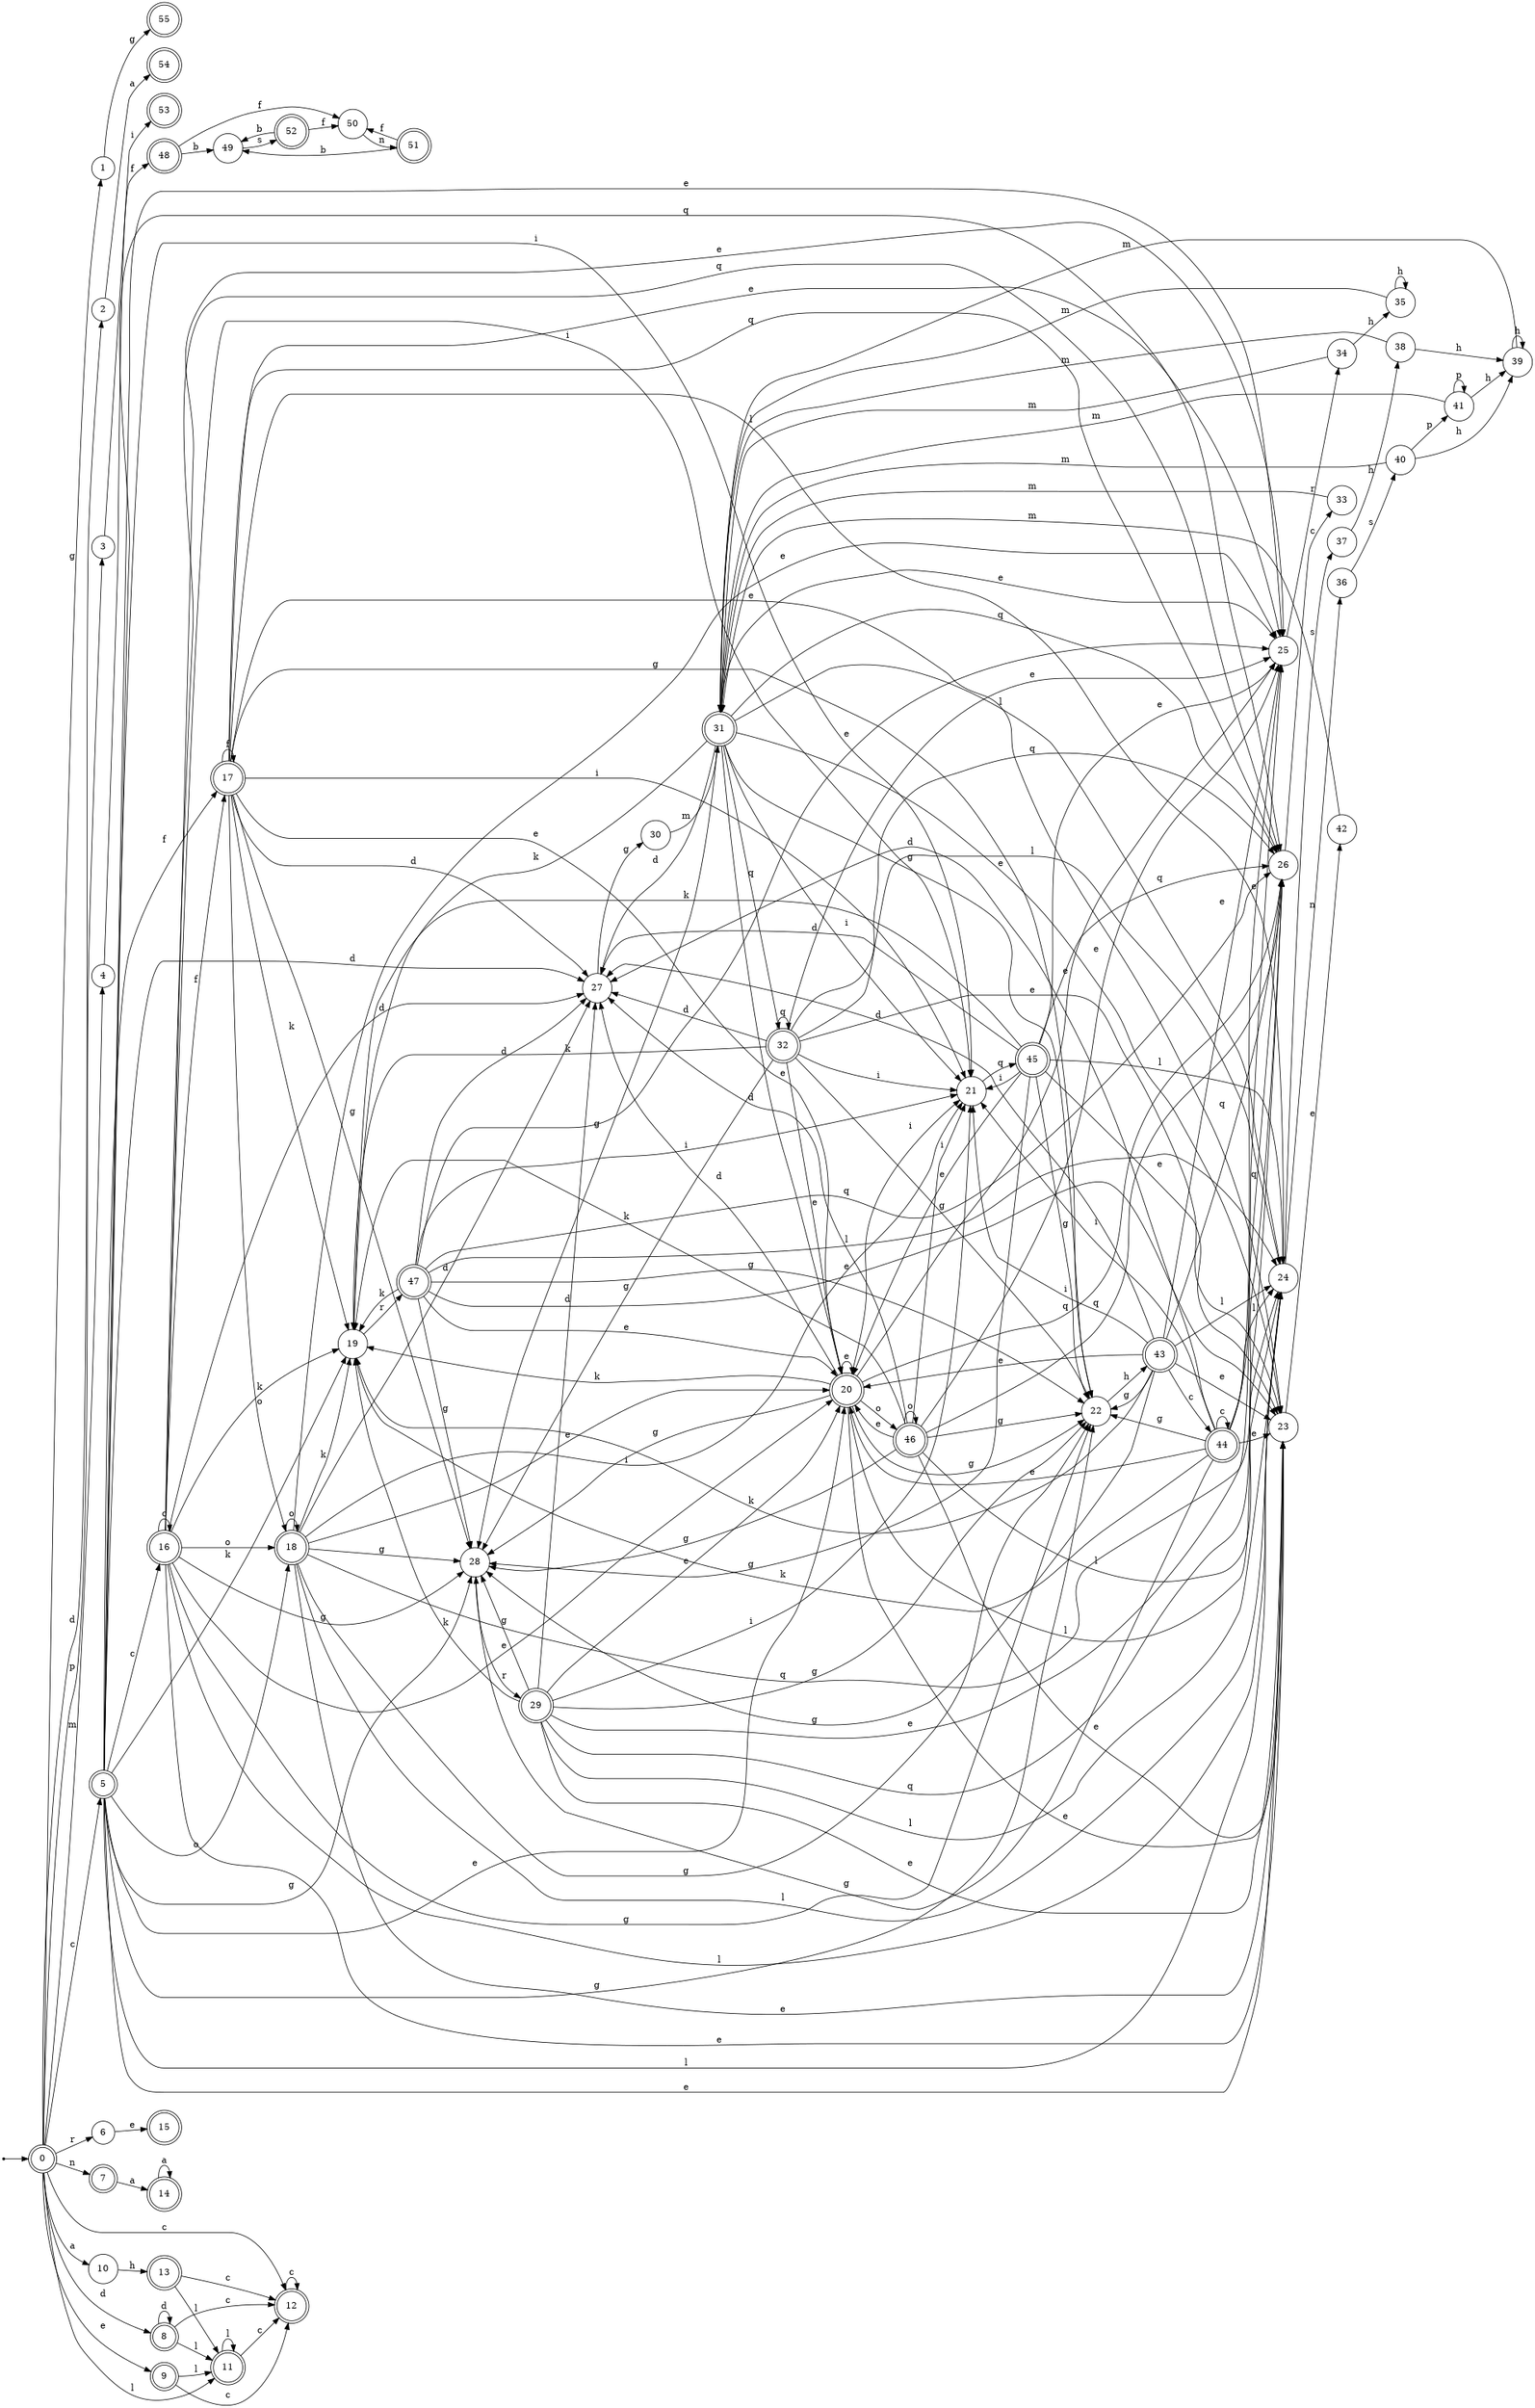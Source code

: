 digraph finite_state_machine {
rankdir=LR;
size="20,20";
node [shape = point]; "dummy0"
node [shape = doublecircle]; "0";"dummy0" -> "0";
node [shape = circle]; "1";
node [shape = circle]; "2";
node [shape = circle]; "3";
node [shape = circle]; "4";
node [shape = doublecircle]; "5";node [shape = circle]; "6";
node [shape = doublecircle]; "7";node [shape = doublecircle]; "8";node [shape = doublecircle]; "9";node [shape = circle]; "10";
node [shape = doublecircle]; "11";node [shape = doublecircle]; "12";node [shape = doublecircle]; "13";node [shape = doublecircle]; "14";node [shape = doublecircle]; "15";node [shape = doublecircle]; "16";node [shape = doublecircle]; "17";node [shape = doublecircle]; "18";node [shape = circle]; "19";
node [shape = doublecircle]; "20";node [shape = circle]; "21";
node [shape = circle]; "22";
node [shape = circle]; "23";
node [shape = circle]; "24";
node [shape = circle]; "25";
node [shape = circle]; "26";
node [shape = circle]; "27";
node [shape = circle]; "28";
node [shape = doublecircle]; "29";node [shape = circle]; "30";
node [shape = doublecircle]; "31";node [shape = doublecircle]; "32";node [shape = circle]; "33";
node [shape = circle]; "34";
node [shape = circle]; "35";
node [shape = circle]; "36";
node [shape = circle]; "37";
node [shape = circle]; "38";
node [shape = circle]; "39";
node [shape = circle]; "40";
node [shape = circle]; "41";
node [shape = circle]; "42";
node [shape = doublecircle]; "43";node [shape = doublecircle]; "44";node [shape = doublecircle]; "45";node [shape = doublecircle]; "46";node [shape = doublecircle]; "47";node [shape = doublecircle]; "48";node [shape = circle]; "49";
node [shape = circle]; "50";
node [shape = doublecircle]; "51";node [shape = doublecircle]; "52";node [shape = doublecircle]; "53";node [shape = doublecircle]; "54";node [shape = doublecircle]; "55";"0" -> "1" [label = "g"];
 "0" -> "8" [label = "d"];
 "0" -> "2" [label = "d"];
 "0" -> "3" [label = "p"];
 "0" -> "4" [label = "m"];
 "0" -> "12" [label = "c"];
 "0" -> "5" [label = "c"];
 "0" -> "6" [label = "r"];
 "0" -> "7" [label = "n"];
 "0" -> "9" [label = "e"];
 "0" -> "10" [label = "a"];
 "0" -> "11" [label = "l"];
 "12" -> "12" [label = "c"];
 "11" -> "11" [label = "l"];
 "11" -> "12" [label = "c"];
 "10" -> "13" [label = "h"];
 "13" -> "11" [label = "l"];
 "13" -> "12" [label = "c"];
 "9" -> "11" [label = "l"];
 "9" -> "12" [label = "c"];
 "8" -> "8" [label = "d"];
 "8" -> "11" [label = "l"];
 "8" -> "12" [label = "c"];
 "7" -> "14" [label = "a"];
 "14" -> "14" [label = "a"];
 "6" -> "15" [label = "e"];
 "5" -> "16" [label = "c"];
 "5" -> "17" [label = "f"];
 "5" -> "18" [label = "o"];
 "5" -> "19" [label = "k"];
 "5" -> "25" [label = "e"];
 "5" -> "20" [label = "e"];
 "5" -> "23" [label = "e"];
 "5" -> "21" [label = "i"];
 "5" -> "28" [label = "g"];
 "5" -> "22" [label = "g"];
 "5" -> "24" [label = "l"];
 "5" -> "26" [label = "q"];
 "5" -> "27" [label = "d"];
 "28" -> "29" [label = "r"];
 "29" -> "28" [label = "g"];
 "29" -> "22" [label = "g"];
 "29" -> "19" [label = "k"];
 "29" -> "25" [label = "e"];
 "29" -> "20" [label = "e"];
 "29" -> "23" [label = "e"];
 "29" -> "21" [label = "i"];
 "29" -> "24" [label = "l"];
 "29" -> "26" [label = "q"];
 "29" -> "27" [label = "d"];
 "27" -> "30" [label = "g"];
 "30" -> "31" [label = "m"];
 "31" -> "25" [label = "e"];
 "31" -> "20" [label = "e"];
 "31" -> "23" [label = "e"];
 "31" -> "24" [label = "l"];
 "31" -> "32" [label = "q"];
 "31" -> "26" [label = "q"];
 "31" -> "27" [label = "d"];
 "31" -> "19" [label = "k"];
 "31" -> "21" [label = "i"];
 "31" -> "28" [label = "g"];
 "31" -> "22" [label = "g"];
 "32" -> "32" [label = "q"];
 "32" -> "26" [label = "q"];
 "32" -> "25" [label = "e"];
 "32" -> "20" [label = "e"];
 "32" -> "23" [label = "e"];
 "32" -> "24" [label = "l"];
 "32" -> "27" [label = "d"];
 "32" -> "19" [label = "k"];
 "32" -> "21" [label = "i"];
 "32" -> "28" [label = "g"];
 "32" -> "22" [label = "g"];
 "26" -> "33" [label = "c"];
 "33" -> "31" [label = "m"];
 "25" -> "34" [label = "r"];
 "34" -> "35" [label = "h"];
 "34" -> "31" [label = "m"];
 "35" -> "35" [label = "h"];
 "35" -> "31" [label = "m"];
 "24" -> "36" [label = "n"];
 "24" -> "37" [label = "s"];
 "37" -> "38" [label = "h"];
 "38" -> "39" [label = "h"];
 "38" -> "31" [label = "m"];
 "39" -> "39" [label = "h"];
 "39" -> "31" [label = "m"];
 "36" -> "40" [label = "s"];
 "40" -> "41" [label = "p"];
 "40" -> "39" [label = "h"];
 "40" -> "31" [label = "m"];
 "41" -> "41" [label = "p"];
 "41" -> "39" [label = "h"];
 "41" -> "31" [label = "m"];
 "23" -> "42" [label = "e"];
 "42" -> "31" [label = "m"];
 "22" -> "43" [label = "h"];
 "43" -> "28" [label = "g"];
 "43" -> "22" [label = "g"];
 "43" -> "44" [label = "c"];
 "43" -> "19" [label = "k"];
 "43" -> "25" [label = "e"];
 "43" -> "20" [label = "e"];
 "43" -> "23" [label = "e"];
 "43" -> "21" [label = "i"];
 "43" -> "24" [label = "l"];
 "43" -> "26" [label = "q"];
 "43" -> "27" [label = "d"];
 "44" -> "44" [label = "c"];
 "44" -> "28" [label = "g"];
 "44" -> "22" [label = "g"];
 "44" -> "19" [label = "k"];
 "44" -> "25" [label = "e"];
 "44" -> "20" [label = "e"];
 "44" -> "23" [label = "e"];
 "44" -> "21" [label = "i"];
 "44" -> "24" [label = "l"];
 "44" -> "26" [label = "q"];
 "44" -> "27" [label = "d"];
 "21" -> "45" [label = "q"];
 "45" -> "21" [label = "i"];
 "45" -> "19" [label = "k"];
 "45" -> "25" [label = "e"];
 "45" -> "20" [label = "e"];
 "45" -> "23" [label = "e"];
 "45" -> "28" [label = "g"];
 "45" -> "22" [label = "g"];
 "45" -> "24" [label = "l"];
 "45" -> "26" [label = "q"];
 "45" -> "27" [label = "d"];
 "20" -> "25" [label = "e"];
 "20" -> "20" [label = "e"];
 "20" -> "23" [label = "e"];
 "20" -> "46" [label = "o"];
 "20" -> "19" [label = "k"];
 "20" -> "21" [label = "i"];
 "20" -> "28" [label = "g"];
 "20" -> "22" [label = "g"];
 "20" -> "24" [label = "l"];
 "20" -> "26" [label = "q"];
 "20" -> "27" [label = "d"];
 "46" -> "46" [label = "o"];
 "46" -> "25" [label = "e"];
 "46" -> "20" [label = "e"];
 "46" -> "23" [label = "e"];
 "46" -> "19" [label = "k"];
 "46" -> "21" [label = "i"];
 "46" -> "28" [label = "g"];
 "46" -> "22" [label = "g"];
 "46" -> "24" [label = "l"];
 "46" -> "26" [label = "q"];
 "46" -> "27" [label = "d"];
 "19" -> "47" [label = "r"];
 "47" -> "19" [label = "k"];
 "47" -> "25" [label = "e"];
 "47" -> "20" [label = "e"];
 "47" -> "23" [label = "e"];
 "47" -> "21" [label = "i"];
 "47" -> "28" [label = "g"];
 "47" -> "22" [label = "g"];
 "47" -> "24" [label = "l"];
 "47" -> "26" [label = "q"];
 "47" -> "27" [label = "d"];
 "18" -> "18" [label = "o"];
 "18" -> "19" [label = "k"];
 "18" -> "25" [label = "e"];
 "18" -> "20" [label = "e"];
 "18" -> "23" [label = "e"];
 "18" -> "21" [label = "i"];
 "18" -> "28" [label = "g"];
 "18" -> "22" [label = "g"];
 "18" -> "24" [label = "l"];
 "18" -> "26" [label = "q"];
 "18" -> "27" [label = "d"];
 "17" -> "17" [label = "f"];
 "17" -> "18" [label = "o"];
 "17" -> "19" [label = "k"];
 "17" -> "25" [label = "e"];
 "17" -> "20" [label = "e"];
 "17" -> "23" [label = "e"];
 "17" -> "21" [label = "i"];
 "17" -> "28" [label = "g"];
 "17" -> "22" [label = "g"];
 "17" -> "24" [label = "l"];
 "17" -> "26" [label = "q"];
 "17" -> "27" [label = "d"];
 "16" -> "16" [label = "c"];
 "16" -> "17" [label = "f"];
 "16" -> "18" [label = "o"];
 "16" -> "19" [label = "k"];
 "16" -> "25" [label = "e"];
 "16" -> "20" [label = "e"];
 "16" -> "23" [label = "e"];
 "16" -> "21" [label = "i"];
 "16" -> "28" [label = "g"];
 "16" -> "22" [label = "g"];
 "16" -> "24" [label = "l"];
 "16" -> "26" [label = "q"];
 "16" -> "27" [label = "d"];
 "4" -> "48" [label = "f"];
 "48" -> "49" [label = "b"];
 "48" -> "50" [label = "f"];
 "50" -> "51" [label = "n"];
 "51" -> "50" [label = "f"];
 "51" -> "49" [label = "b"];
 "49" -> "52" [label = "s"];
 "52" -> "49" [label = "b"];
 "52" -> "50" [label = "f"];
 "3" -> "53" [label = "i"];
 "2" -> "54" [label = "a"];
 "1" -> "55" [label = "g"];
 }
